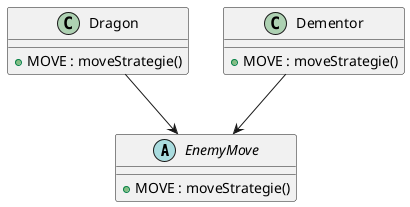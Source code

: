 @startuml
'https://plantuml.com/component-diagram


abstract class EnemyMove{
+ MOVE : moveStrategie()
}

class Dragon{
+ MOVE : moveStrategie()
}

Dragon --> EnemyMove

class Dementor{
+ MOVE : moveStrategie()
}

Dementor --> EnemyMove


@enduml